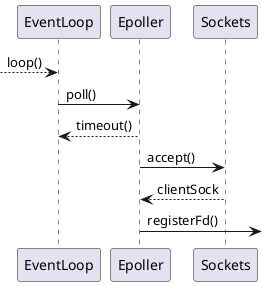 @startuml title onConnectionSequcence
-->EventLoop: loop()
EventLoop -> Epoller: poll()
return timeout()
Epoller -> Sockets: accept()
return  clientSock
Epoller -> :registerFd()
@enduml

@startuml title onReadable
-->EventLoop: loop()
EventLoop -> Epoller: poll()
return timeout()
Epoller -> EventLoop: activeChannels_
EventLoop -> Channel_A: handleEvents()
Channel_A -> :ReadableCallback()
EventLoop -> Channel_B: handleEvents()
Channel_B -> :ReadableCallback()
@enduml